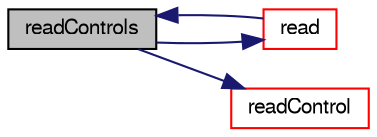 digraph "readControls"
{
  bgcolor="transparent";
  edge [fontname="FreeSans",fontsize="10",labelfontname="FreeSans",labelfontsize="10"];
  node [fontname="FreeSans",fontsize="10",shape=record];
  rankdir="LR";
  Node316 [label="readControls",height=0.2,width=0.4,color="black", fillcolor="grey75", style="filled", fontcolor="black"];
  Node316 -> Node317 [color="midnightblue",fontsize="10",style="solid",fontname="FreeSans"];
  Node317 [label="read",height=0.2,width=0.4,color="red",URL="$a26794.html#a3ec88212ccd803105175cbbf682fc9ab",tooltip="Read and reset the solver parameters from the given dictionary. "];
  Node317 -> Node316 [color="midnightblue",fontsize="10",style="solid",fontname="FreeSans"];
  Node316 -> Node349 [color="midnightblue",fontsize="10",style="solid",fontname="FreeSans"];
  Node349 [label="readControl",height=0.2,width=0.4,color="red",URL="$a26794.html#a4a542787fdcaf343774cf0bd24580b30",tooltip="Read a control parameter from controlDict. "];
}
